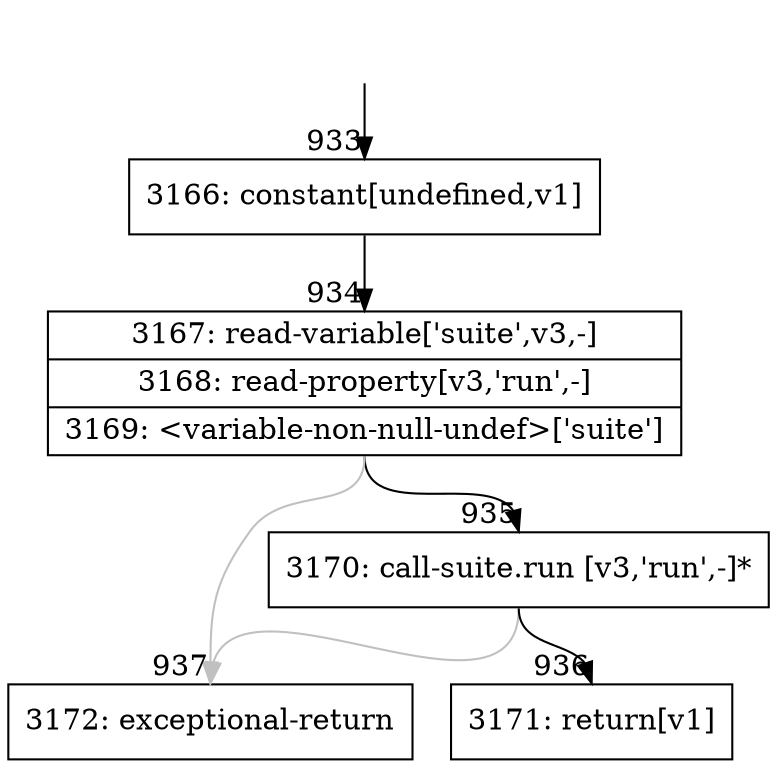 digraph {
rankdir="TD"
BB_entry89[shape=none,label=""];
BB_entry89 -> BB933 [tailport=s, headport=n, headlabel="    933"]
BB933 [shape=record label="{3166: constant[undefined,v1]}" ] 
BB933 -> BB934 [tailport=s, headport=n, headlabel="      934"]
BB934 [shape=record label="{3167: read-variable['suite',v3,-]|3168: read-property[v3,'run',-]|3169: \<variable-non-null-undef\>['suite']}" ] 
BB934 -> BB935 [tailport=s, headport=n, headlabel="      935"]
BB934 -> BB937 [tailport=s, headport=n, color=gray, headlabel="      937"]
BB935 [shape=record label="{3170: call-suite.run [v3,'run',-]*}" ] 
BB935 -> BB936 [tailport=s, headport=n, headlabel="      936"]
BB935 -> BB937 [tailport=s, headport=n, color=gray]
BB936 [shape=record label="{3171: return[v1]}" ] 
BB937 [shape=record label="{3172: exceptional-return}" ] 
//#$~ 1075
}
